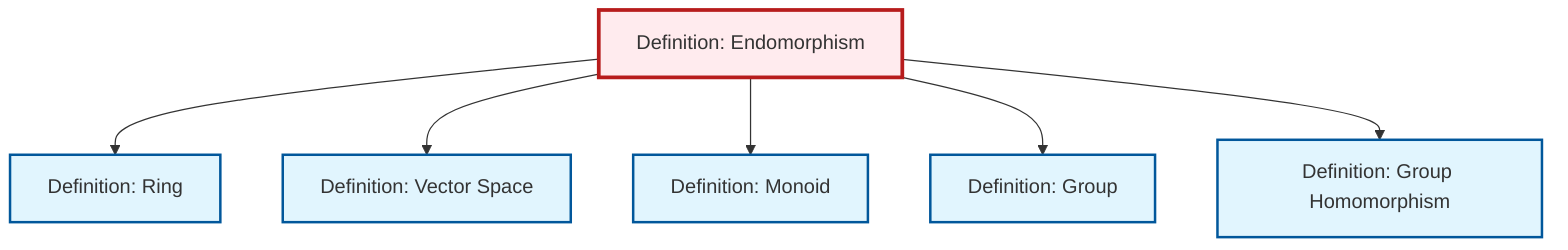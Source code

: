 graph TD
    classDef definition fill:#e1f5fe,stroke:#01579b,stroke-width:2px
    classDef theorem fill:#f3e5f5,stroke:#4a148c,stroke-width:2px
    classDef axiom fill:#fff3e0,stroke:#e65100,stroke-width:2px
    classDef example fill:#e8f5e9,stroke:#1b5e20,stroke-width:2px
    classDef current fill:#ffebee,stroke:#b71c1c,stroke-width:3px
    def-monoid["Definition: Monoid"]:::definition
    def-vector-space["Definition: Vector Space"]:::definition
    def-homomorphism["Definition: Group Homomorphism"]:::definition
    def-group["Definition: Group"]:::definition
    def-endomorphism["Definition: Endomorphism"]:::definition
    def-ring["Definition: Ring"]:::definition
    def-endomorphism --> def-ring
    def-endomorphism --> def-vector-space
    def-endomorphism --> def-monoid
    def-endomorphism --> def-group
    def-endomorphism --> def-homomorphism
    class def-endomorphism current